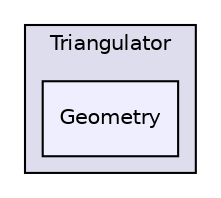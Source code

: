 digraph "F:/gamedev/unity/misc/da_test/Assets/DungeonArchitect/Scripts/Triangulator/Geometry" {
  compound=true
  node [ fontsize="10", fontname="Helvetica"];
  edge [ labelfontsize="10", labelfontname="Helvetica"];
  subgraph clusterdir_356fad0992803df0ad9c1c351f476e10 {
    graph [ bgcolor="#ddddee", pencolor="black", label="Triangulator" fontname="Helvetica", fontsize="10", URL="dir_356fad0992803df0ad9c1c351f476e10.html"]
  dir_4c4b18e73f3cd5e98e1ac76641166fcf [shape=box, label="Geometry", style="filled", fillcolor="#eeeeff", pencolor="black", URL="dir_4c4b18e73f3cd5e98e1ac76641166fcf.html"];
  }
}
